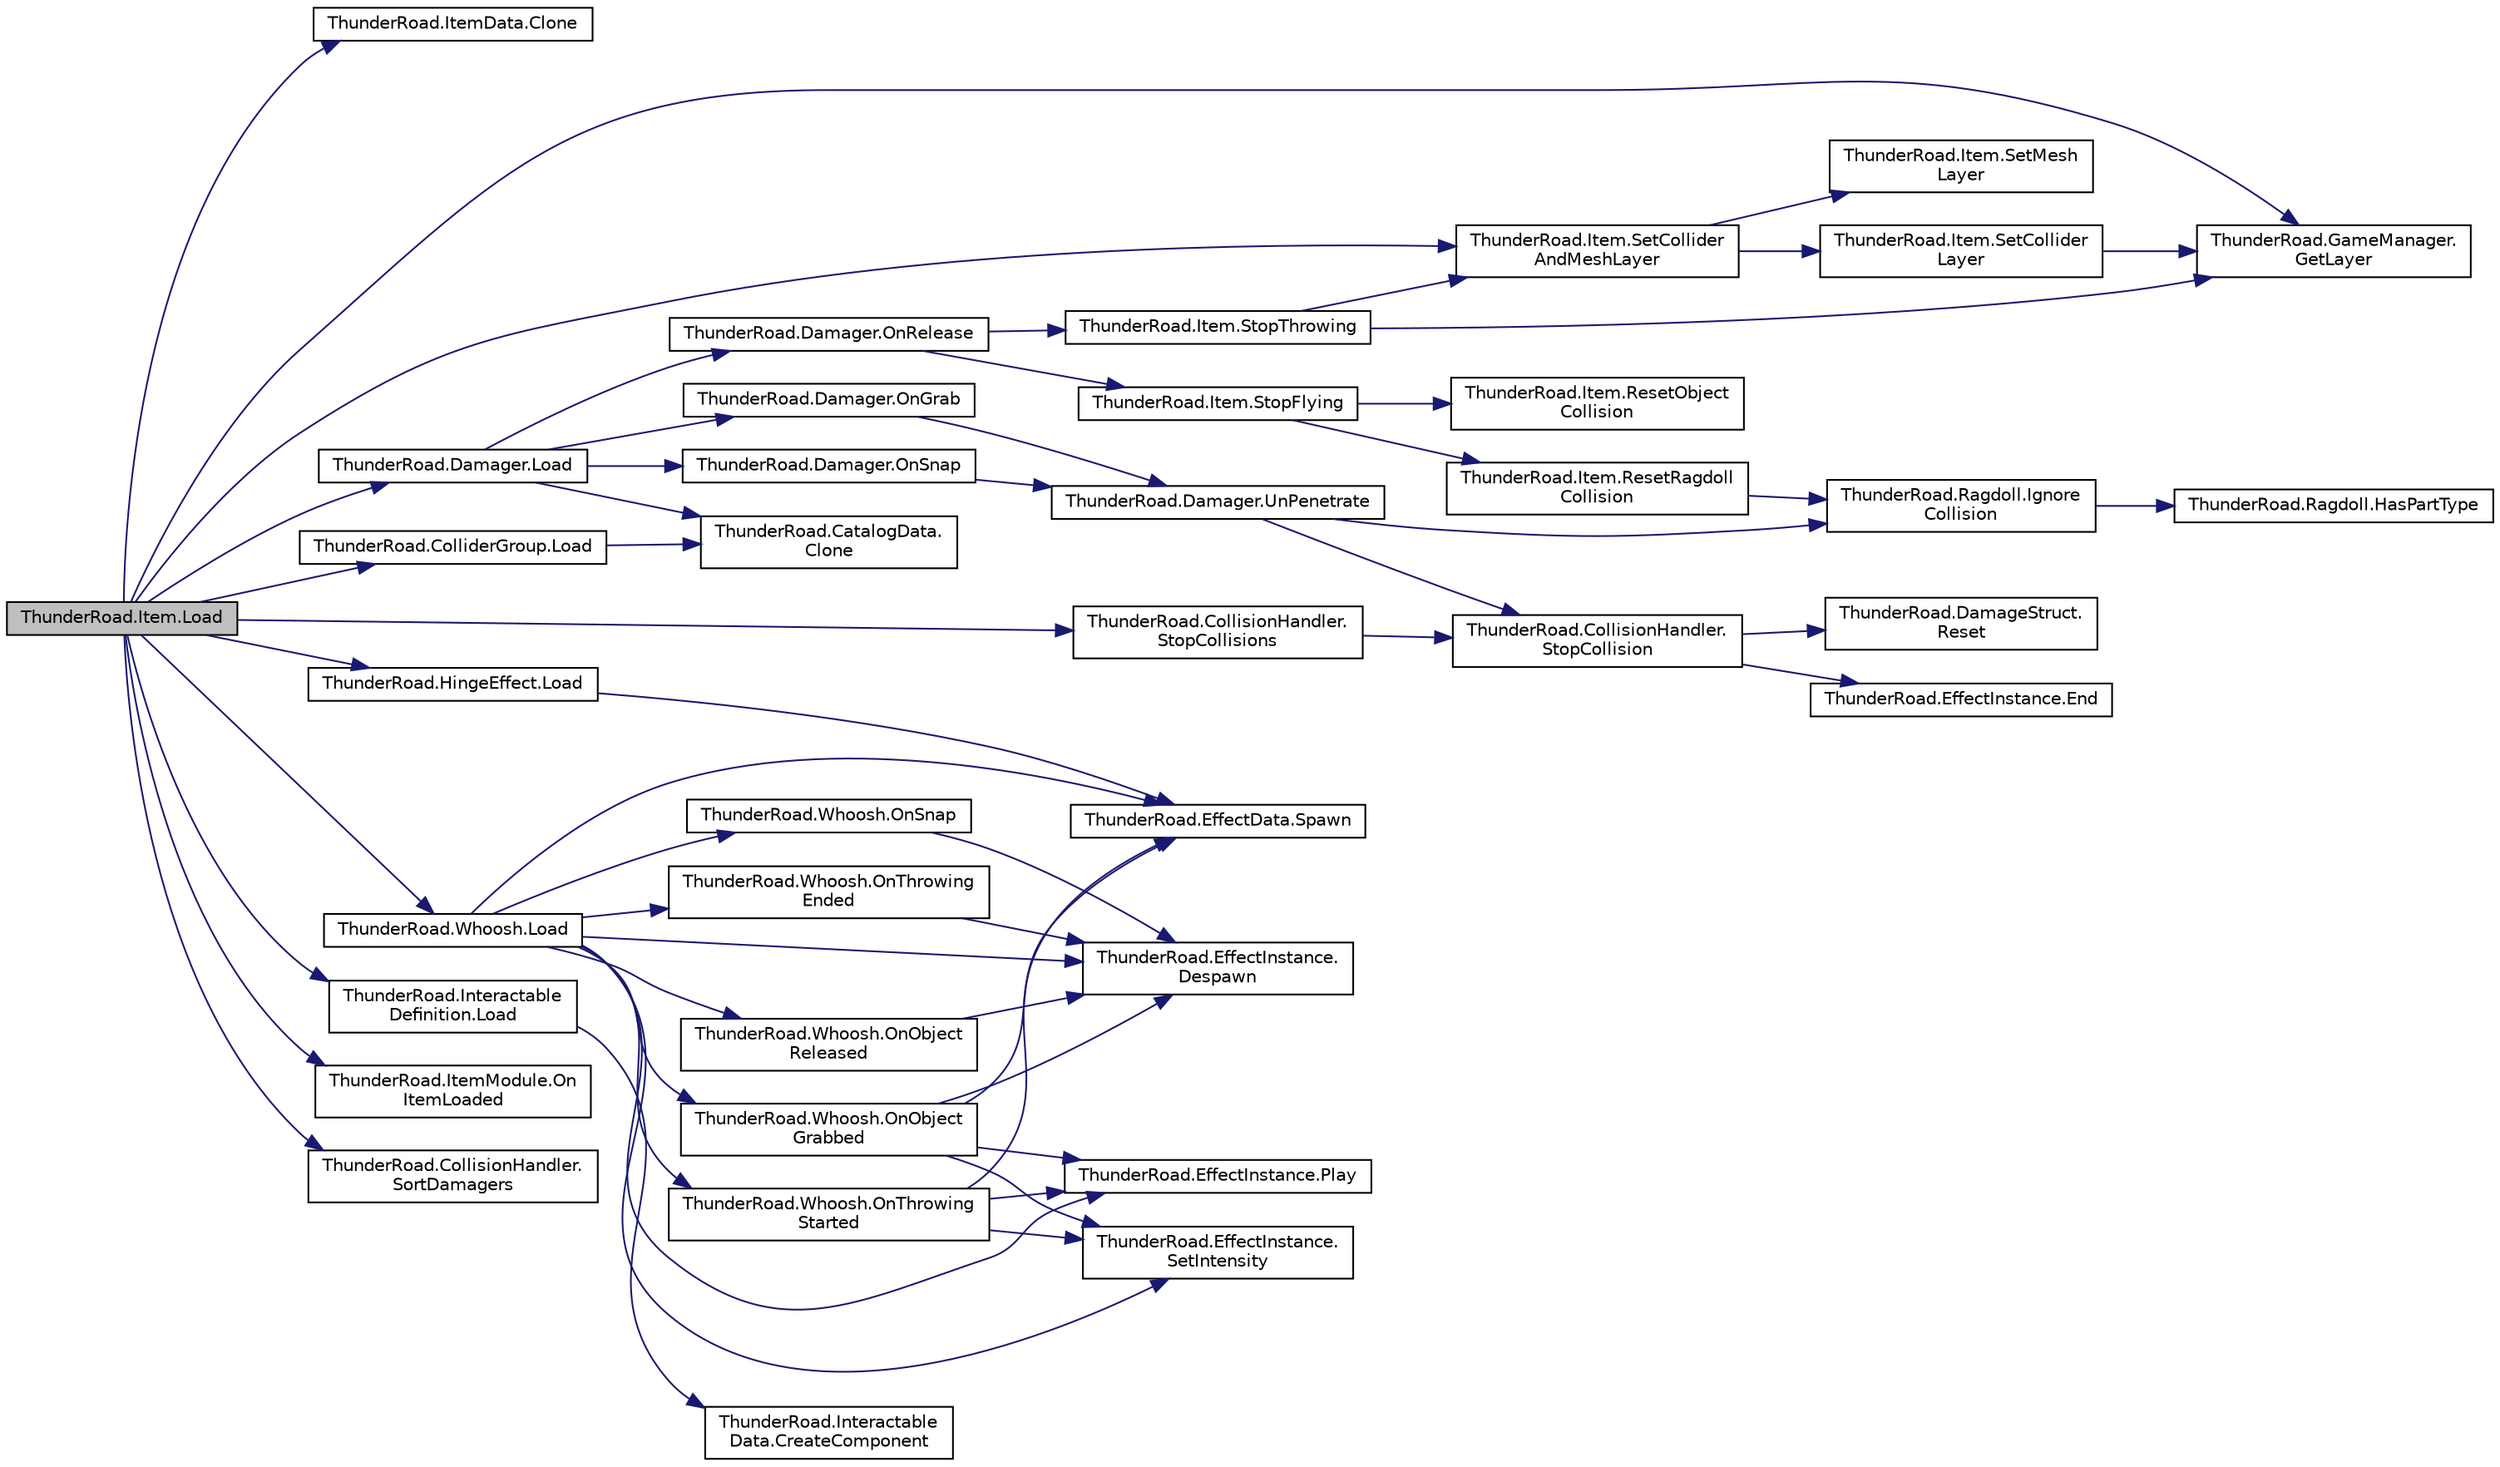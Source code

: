 digraph "ThunderRoad.Item.Load"
{
 // LATEX_PDF_SIZE
  edge [fontname="Helvetica",fontsize="10",labelfontname="Helvetica",labelfontsize="10"];
  node [fontname="Helvetica",fontsize="10",shape=record];
  rankdir="LR";
  Node1 [label="ThunderRoad.Item.Load",height=0.2,width=0.4,color="black", fillcolor="grey75", style="filled", fontcolor="black",tooltip="Loads the specified item physic."];
  Node1 -> Node2 [color="midnightblue",fontsize="10",style="solid",fontname="Helvetica"];
  Node2 [label="ThunderRoad.ItemData.Clone",height=0.2,width=0.4,color="black", fillcolor="white", style="filled",URL="$class_thunder_road_1_1_item_data.html#ad143fc68f0cb36eabd3233e45b493204",tooltip="Clones this instance."];
  Node1 -> Node3 [color="midnightblue",fontsize="10",style="solid",fontname="Helvetica"];
  Node3 [label="ThunderRoad.GameManager.\lGetLayer",height=0.2,width=0.4,color="black", fillcolor="white", style="filled",URL="$class_thunder_road_1_1_game_manager.html#a4b7e3521ff92f30374062207b6e30352",tooltip="Gets the layer."];
  Node1 -> Node4 [color="midnightblue",fontsize="10",style="solid",fontname="Helvetica"];
  Node4 [label="ThunderRoad.HingeEffect.Load",height=0.2,width=0.4,color="black", fillcolor="white", style="filled",URL="$class_thunder_road_1_1_hinge_effect.html#adbc01524b957b824e2f5da2b3362b9dd",tooltip="Loads the specified effect hinge data."];
  Node4 -> Node5 [color="midnightblue",fontsize="10",style="solid",fontname="Helvetica"];
  Node5 [label="ThunderRoad.EffectData.Spawn",height=0.2,width=0.4,color="black", fillcolor="white", style="filled",URL="$class_thunder_road_1_1_effect_data.html#a63841dec71870c38eba2dd432ff8878e",tooltip="Spawns the specified parent."];
  Node1 -> Node6 [color="midnightblue",fontsize="10",style="solid",fontname="Helvetica"];
  Node6 [label="ThunderRoad.Damager.Load",height=0.2,width=0.4,color="black", fillcolor="white", style="filled",URL="$class_thunder_road_1_1_damager.html#a3cfaf0ef09d64d10cca08fef78817594",tooltip="Loads the specified damager data."];
  Node6 -> Node7 [color="midnightblue",fontsize="10",style="solid",fontname="Helvetica"];
  Node7 [label="ThunderRoad.CatalogData.\lClone",height=0.2,width=0.4,color="black", fillcolor="white", style="filled",URL="$class_thunder_road_1_1_catalog_data.html#a9b572af0d352c7b93fe5754ba2cdb8a4",tooltip="Clones this instance."];
  Node6 -> Node8 [color="midnightblue",fontsize="10",style="solid",fontname="Helvetica"];
  Node8 [label="ThunderRoad.Damager.OnGrab",height=0.2,width=0.4,color="black", fillcolor="white", style="filled",URL="$class_thunder_road_1_1_damager.html#a3c4e6d7b28e292ded70d5ded1bd2a92e",tooltip="Called when [grab]."];
  Node8 -> Node9 [color="midnightblue",fontsize="10",style="solid",fontname="Helvetica"];
  Node9 [label="ThunderRoad.Damager.UnPenetrate",height=0.2,width=0.4,color="black", fillcolor="white", style="filled",URL="$class_thunder_road_1_1_damager.html#a9833200091ec2bbe4733cabf37fc19ae",tooltip="Uns the penetrate."];
  Node9 -> Node10 [color="midnightblue",fontsize="10",style="solid",fontname="Helvetica"];
  Node10 [label="ThunderRoad.Ragdoll.Ignore\lCollision",height=0.2,width=0.4,color="black", fillcolor="white", style="filled",URL="$class_thunder_road_1_1_ragdoll.html#a3429b1cdefa48b676118205483ad9406",tooltip="Ignores the collision."];
  Node10 -> Node11 [color="midnightblue",fontsize="10",style="solid",fontname="Helvetica"];
  Node11 [label="ThunderRoad.Ragdoll.HasPartType",height=0.2,width=0.4,color="black", fillcolor="white", style="filled",URL="$class_thunder_road_1_1_ragdoll.html#a8bf62a566d0502f63a0933c47d747d78",tooltip="Determines whether [has part type] [the specified part types]."];
  Node9 -> Node12 [color="midnightblue",fontsize="10",style="solid",fontname="Helvetica"];
  Node12 [label="ThunderRoad.CollisionHandler.\lStopCollision",height=0.2,width=0.4,color="black", fillcolor="white", style="filled",URL="$class_thunder_road_1_1_collision_handler.html#a5945ff101996a286d52c439d236f1c04",tooltip="Stops the collision."];
  Node12 -> Node13 [color="midnightblue",fontsize="10",style="solid",fontname="Helvetica"];
  Node13 [label="ThunderRoad.EffectInstance.End",height=0.2,width=0.4,color="black", fillcolor="white", style="filled",URL="$class_thunder_road_1_1_effect_instance.html#a2145ac61404303ad31bfda14880e77e5",tooltip="Ends the specified loop only."];
  Node12 -> Node14 [color="midnightblue",fontsize="10",style="solid",fontname="Helvetica"];
  Node14 [label="ThunderRoad.DamageStruct.\lReset",height=0.2,width=0.4,color="black", fillcolor="white", style="filled",URL="$struct_thunder_road_1_1_damage_struct.html#a187a874ad222f6753b0eddc8eb93f4c9",tooltip="Resets this instance."];
  Node6 -> Node15 [color="midnightblue",fontsize="10",style="solid",fontname="Helvetica"];
  Node15 [label="ThunderRoad.Damager.OnRelease",height=0.2,width=0.4,color="black", fillcolor="white", style="filled",URL="$class_thunder_road_1_1_damager.html#ab82834d7f96c9601402d4f1a1b73ccb9",tooltip="Called when [release]."];
  Node15 -> Node16 [color="midnightblue",fontsize="10",style="solid",fontname="Helvetica"];
  Node16 [label="ThunderRoad.Item.StopFlying",height=0.2,width=0.4,color="black", fillcolor="white", style="filled",URL="$class_thunder_road_1_1_item.html#a460188583ff21c1b0273364159a69e4f",tooltip="Stops the flying."];
  Node16 -> Node17 [color="midnightblue",fontsize="10",style="solid",fontname="Helvetica"];
  Node17 [label="ThunderRoad.Item.ResetObject\lCollision",height=0.2,width=0.4,color="black", fillcolor="white", style="filled",URL="$class_thunder_road_1_1_item.html#a0cb2eaf67cb34ac7856b2c584549902a",tooltip="Resets the object collision."];
  Node16 -> Node18 [color="midnightblue",fontsize="10",style="solid",fontname="Helvetica"];
  Node18 [label="ThunderRoad.Item.ResetRagdoll\lCollision",height=0.2,width=0.4,color="black", fillcolor="white", style="filled",URL="$class_thunder_road_1_1_item.html#a4a7ec512ce5de13942770c4ee678fb40",tooltip="Resets the ragdoll collision."];
  Node18 -> Node10 [color="midnightblue",fontsize="10",style="solid",fontname="Helvetica"];
  Node15 -> Node19 [color="midnightblue",fontsize="10",style="solid",fontname="Helvetica"];
  Node19 [label="ThunderRoad.Item.StopThrowing",height=0.2,width=0.4,color="black", fillcolor="white", style="filled",URL="$class_thunder_road_1_1_item.html#a68bc94da9663d7c2e16db8fd5e34822a",tooltip="Stops the throwing."];
  Node19 -> Node3 [color="midnightblue",fontsize="10",style="solid",fontname="Helvetica"];
  Node19 -> Node20 [color="midnightblue",fontsize="10",style="solid",fontname="Helvetica"];
  Node20 [label="ThunderRoad.Item.SetCollider\lAndMeshLayer",height=0.2,width=0.4,color="black", fillcolor="white", style="filled",URL="$class_thunder_road_1_1_item.html#acc7132d9720dbfbb66910f7042316a71",tooltip="Sets the collider and mesh layer."];
  Node20 -> Node21 [color="midnightblue",fontsize="10",style="solid",fontname="Helvetica"];
  Node21 [label="ThunderRoad.Item.SetCollider\lLayer",height=0.2,width=0.4,color="black", fillcolor="white", style="filled",URL="$class_thunder_road_1_1_item.html#a8ebe3e954b0663e522565567ebe35eb7",tooltip="Sets the collider layer."];
  Node21 -> Node3 [color="midnightblue",fontsize="10",style="solid",fontname="Helvetica"];
  Node20 -> Node22 [color="midnightblue",fontsize="10",style="solid",fontname="Helvetica"];
  Node22 [label="ThunderRoad.Item.SetMesh\lLayer",height=0.2,width=0.4,color="black", fillcolor="white", style="filled",URL="$class_thunder_road_1_1_item.html#af6a9c6fa9e58edfb44799205107c283f",tooltip="Sets the mesh layer."];
  Node6 -> Node23 [color="midnightblue",fontsize="10",style="solid",fontname="Helvetica"];
  Node23 [label="ThunderRoad.Damager.OnSnap",height=0.2,width=0.4,color="black", fillcolor="white", style="filled",URL="$class_thunder_road_1_1_damager.html#af4669a3b196ba45b76a5305ec027d975",tooltip="Called when [snap]."];
  Node23 -> Node9 [color="midnightblue",fontsize="10",style="solid",fontname="Helvetica"];
  Node1 -> Node24 [color="midnightblue",fontsize="10",style="solid",fontname="Helvetica"];
  Node24 [label="ThunderRoad.Interactable\lDefinition.Load",height=0.2,width=0.4,color="black", fillcolor="white", style="filled",URL="$class_thunder_road_1_1_interactable_definition.html#a7aa069a9366df66ee0ed252f7973ce8c",tooltip="Loads the specified interactable data."];
  Node24 -> Node25 [color="midnightblue",fontsize="10",style="solid",fontname="Helvetica"];
  Node25 [label="ThunderRoad.Interactable\lData.CreateComponent",height=0.2,width=0.4,color="black", fillcolor="white", style="filled",URL="$class_thunder_road_1_1_interactable_data.html#a31c4ab5a00c7d6677cedaf3d8ba34bce",tooltip="Creates the component."];
  Node1 -> Node26 [color="midnightblue",fontsize="10",style="solid",fontname="Helvetica"];
  Node26 [label="ThunderRoad.Whoosh.Load",height=0.2,width=0.4,color="black", fillcolor="white", style="filled",URL="$class_thunder_road_1_1_whoosh.html#a695aa07d542e792f8e1a06cd1823201a",tooltip="Loads the specified effect data."];
  Node26 -> Node27 [color="midnightblue",fontsize="10",style="solid",fontname="Helvetica"];
  Node27 [label="ThunderRoad.EffectInstance.\lDespawn",height=0.2,width=0.4,color="black", fillcolor="white", style="filled",URL="$class_thunder_road_1_1_effect_instance.html#ae752a52871151d3abcb2a179a4bf3e1d",tooltip="Despawns this instance."];
  Node26 -> Node28 [color="midnightblue",fontsize="10",style="solid",fontname="Helvetica"];
  Node28 [label="ThunderRoad.Whoosh.OnObject\lGrabbed",height=0.2,width=0.4,color="black", fillcolor="white", style="filled",URL="$class_thunder_road_1_1_whoosh.html#a7cb40fe85dfb92982bd3ab93c4c68bc4",tooltip="Called when [object grabbed]."];
  Node28 -> Node27 [color="midnightblue",fontsize="10",style="solid",fontname="Helvetica"];
  Node28 -> Node29 [color="midnightblue",fontsize="10",style="solid",fontname="Helvetica"];
  Node29 [label="ThunderRoad.EffectInstance.Play",height=0.2,width=0.4,color="black", fillcolor="white", style="filled",URL="$class_thunder_road_1_1_effect_instance.html#a2e1b93aec710be57d9a9014149f0c5d5",tooltip="Plays the specified step custom hash identifier."];
  Node28 -> Node30 [color="midnightblue",fontsize="10",style="solid",fontname="Helvetica"];
  Node30 [label="ThunderRoad.EffectInstance.\lSetIntensity",height=0.2,width=0.4,color="black", fillcolor="white", style="filled",URL="$class_thunder_road_1_1_effect_instance.html#ab4b317e4c00e6212a31d9af69fca4d16",tooltip="Sets the intensity."];
  Node28 -> Node5 [color="midnightblue",fontsize="10",style="solid",fontname="Helvetica"];
  Node26 -> Node31 [color="midnightblue",fontsize="10",style="solid",fontname="Helvetica"];
  Node31 [label="ThunderRoad.Whoosh.OnObject\lReleased",height=0.2,width=0.4,color="black", fillcolor="white", style="filled",URL="$class_thunder_road_1_1_whoosh.html#a943d13d09deca9324268bfa15ce9e64b",tooltip="Called when [object released]."];
  Node31 -> Node27 [color="midnightblue",fontsize="10",style="solid",fontname="Helvetica"];
  Node26 -> Node32 [color="midnightblue",fontsize="10",style="solid",fontname="Helvetica"];
  Node32 [label="ThunderRoad.Whoosh.OnSnap",height=0.2,width=0.4,color="black", fillcolor="white", style="filled",URL="$class_thunder_road_1_1_whoosh.html#ae48202297b3d7570ece1ccbd8dc4a287",tooltip="Called when [snap]."];
  Node32 -> Node27 [color="midnightblue",fontsize="10",style="solid",fontname="Helvetica"];
  Node26 -> Node33 [color="midnightblue",fontsize="10",style="solid",fontname="Helvetica"];
  Node33 [label="ThunderRoad.Whoosh.OnThrowing\lEnded",height=0.2,width=0.4,color="black", fillcolor="white", style="filled",URL="$class_thunder_road_1_1_whoosh.html#a0d77541611d531aab03f8010b551f82c",tooltip="Called when [throwing ended]."];
  Node33 -> Node27 [color="midnightblue",fontsize="10",style="solid",fontname="Helvetica"];
  Node26 -> Node34 [color="midnightblue",fontsize="10",style="solid",fontname="Helvetica"];
  Node34 [label="ThunderRoad.Whoosh.OnThrowing\lStarted",height=0.2,width=0.4,color="black", fillcolor="white", style="filled",URL="$class_thunder_road_1_1_whoosh.html#ad4455e7945f3af96d11b2ba8521e6a92",tooltip="Called when [throwing started]."];
  Node34 -> Node29 [color="midnightblue",fontsize="10",style="solid",fontname="Helvetica"];
  Node34 -> Node30 [color="midnightblue",fontsize="10",style="solid",fontname="Helvetica"];
  Node34 -> Node5 [color="midnightblue",fontsize="10",style="solid",fontname="Helvetica"];
  Node26 -> Node29 [color="midnightblue",fontsize="10",style="solid",fontname="Helvetica"];
  Node26 -> Node30 [color="midnightblue",fontsize="10",style="solid",fontname="Helvetica"];
  Node26 -> Node5 [color="midnightblue",fontsize="10",style="solid",fontname="Helvetica"];
  Node1 -> Node35 [color="midnightblue",fontsize="10",style="solid",fontname="Helvetica"];
  Node35 [label="ThunderRoad.ColliderGroup.Load",height=0.2,width=0.4,color="black", fillcolor="white", style="filled",URL="$class_thunder_road_1_1_collider_group.html#aa08943c3def0f9a07163a641b2ae3b48",tooltip="Loads the specified collider group data."];
  Node35 -> Node7 [color="midnightblue",fontsize="10",style="solid",fontname="Helvetica"];
  Node1 -> Node36 [color="midnightblue",fontsize="10",style="solid",fontname="Helvetica"];
  Node36 [label="ThunderRoad.ItemModule.On\lItemLoaded",height=0.2,width=0.4,color="black", fillcolor="white", style="filled",URL="$class_thunder_road_1_1_item_module.html#a0bbefbe8b482ede6327ffed3a8028dac",tooltip="Called when [item loaded]."];
  Node1 -> Node20 [color="midnightblue",fontsize="10",style="solid",fontname="Helvetica"];
  Node1 -> Node37 [color="midnightblue",fontsize="10",style="solid",fontname="Helvetica"];
  Node37 [label="ThunderRoad.CollisionHandler.\lSortDamagers",height=0.2,width=0.4,color="black", fillcolor="white", style="filled",URL="$class_thunder_road_1_1_collision_handler.html#a5220862d0a035be4adb4de6f4f8d6d70",tooltip="Sorts the damagers."];
  Node1 -> Node38 [color="midnightblue",fontsize="10",style="solid",fontname="Helvetica"];
  Node38 [label="ThunderRoad.CollisionHandler.\lStopCollisions",height=0.2,width=0.4,color="black", fillcolor="white", style="filled",URL="$class_thunder_road_1_1_collision_handler.html#a0656973ff401827811141af0217cd432",tooltip="Stops the collisions."];
  Node38 -> Node12 [color="midnightblue",fontsize="10",style="solid",fontname="Helvetica"];
}
